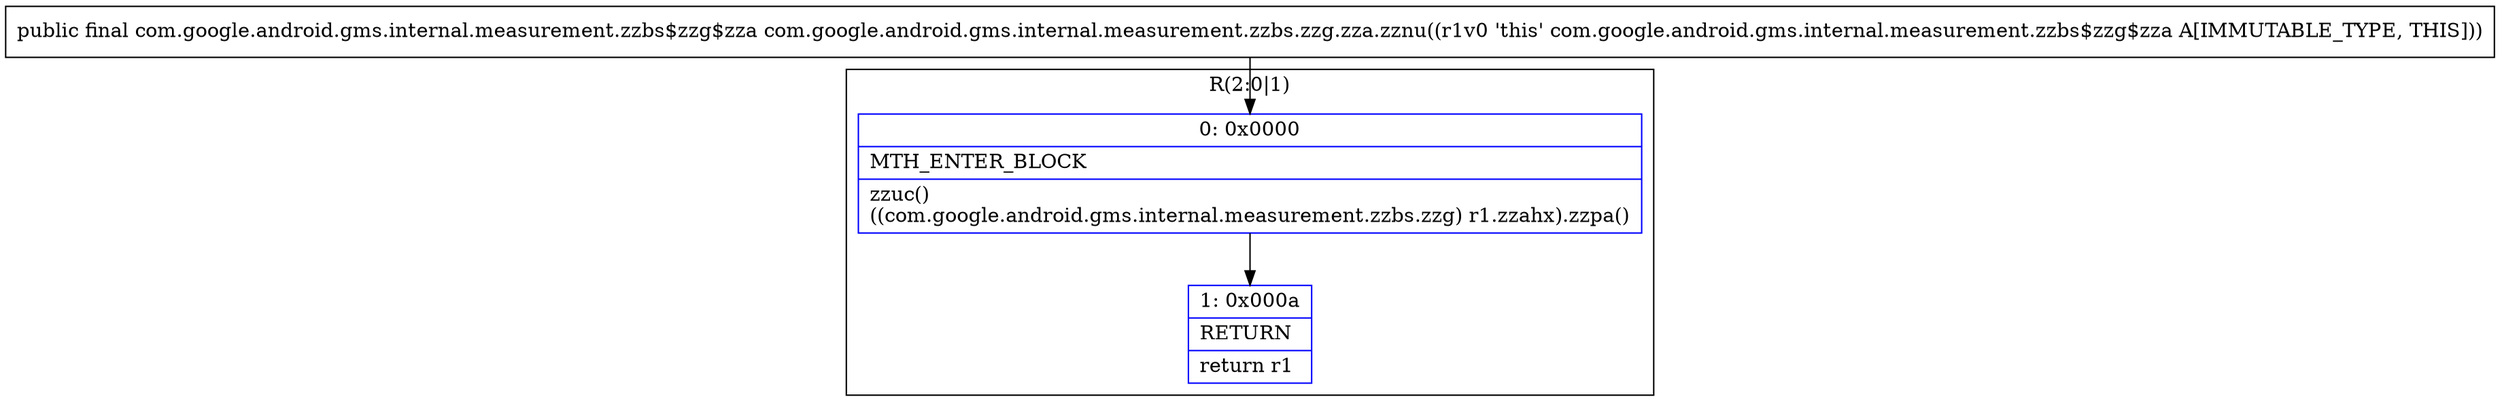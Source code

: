 digraph "CFG forcom.google.android.gms.internal.measurement.zzbs.zzg.zza.zznu()Lcom\/google\/android\/gms\/internal\/measurement\/zzbs$zzg$zza;" {
subgraph cluster_Region_1707551263 {
label = "R(2:0|1)";
node [shape=record,color=blue];
Node_0 [shape=record,label="{0\:\ 0x0000|MTH_ENTER_BLOCK\l|zzuc()\l((com.google.android.gms.internal.measurement.zzbs.zzg) r1.zzahx).zzpa()\l}"];
Node_1 [shape=record,label="{1\:\ 0x000a|RETURN\l|return r1\l}"];
}
MethodNode[shape=record,label="{public final com.google.android.gms.internal.measurement.zzbs$zzg$zza com.google.android.gms.internal.measurement.zzbs.zzg.zza.zznu((r1v0 'this' com.google.android.gms.internal.measurement.zzbs$zzg$zza A[IMMUTABLE_TYPE, THIS])) }"];
MethodNode -> Node_0;
Node_0 -> Node_1;
}

